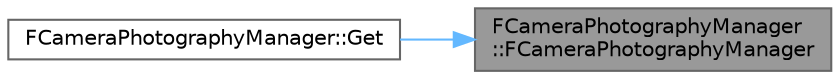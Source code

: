 digraph "FCameraPhotographyManager::FCameraPhotographyManager"
{
 // INTERACTIVE_SVG=YES
 // LATEX_PDF_SIZE
  bgcolor="transparent";
  edge [fontname=Helvetica,fontsize=10,labelfontname=Helvetica,labelfontsize=10];
  node [fontname=Helvetica,fontsize=10,shape=box,height=0.2,width=0.4];
  rankdir="RL";
  Node1 [id="Node000001",label="FCameraPhotographyManager\l::FCameraPhotographyManager",height=0.2,width=0.4,color="gray40", fillcolor="grey60", style="filled", fontcolor="black",tooltip=" "];
  Node1 -> Node2 [id="edge1_Node000001_Node000002",dir="back",color="steelblue1",style="solid",tooltip=" "];
  Node2 [id="Node000002",label="FCameraPhotographyManager::Get",height=0.2,width=0.4,color="grey40", fillcolor="white", style="filled",URL="$da/d4f/classFCameraPhotographyManager.html#a462a931fd037609760aafddcfa71b21b",tooltip="Get (& possibly create) singleton FCameraPhotography."];
}
